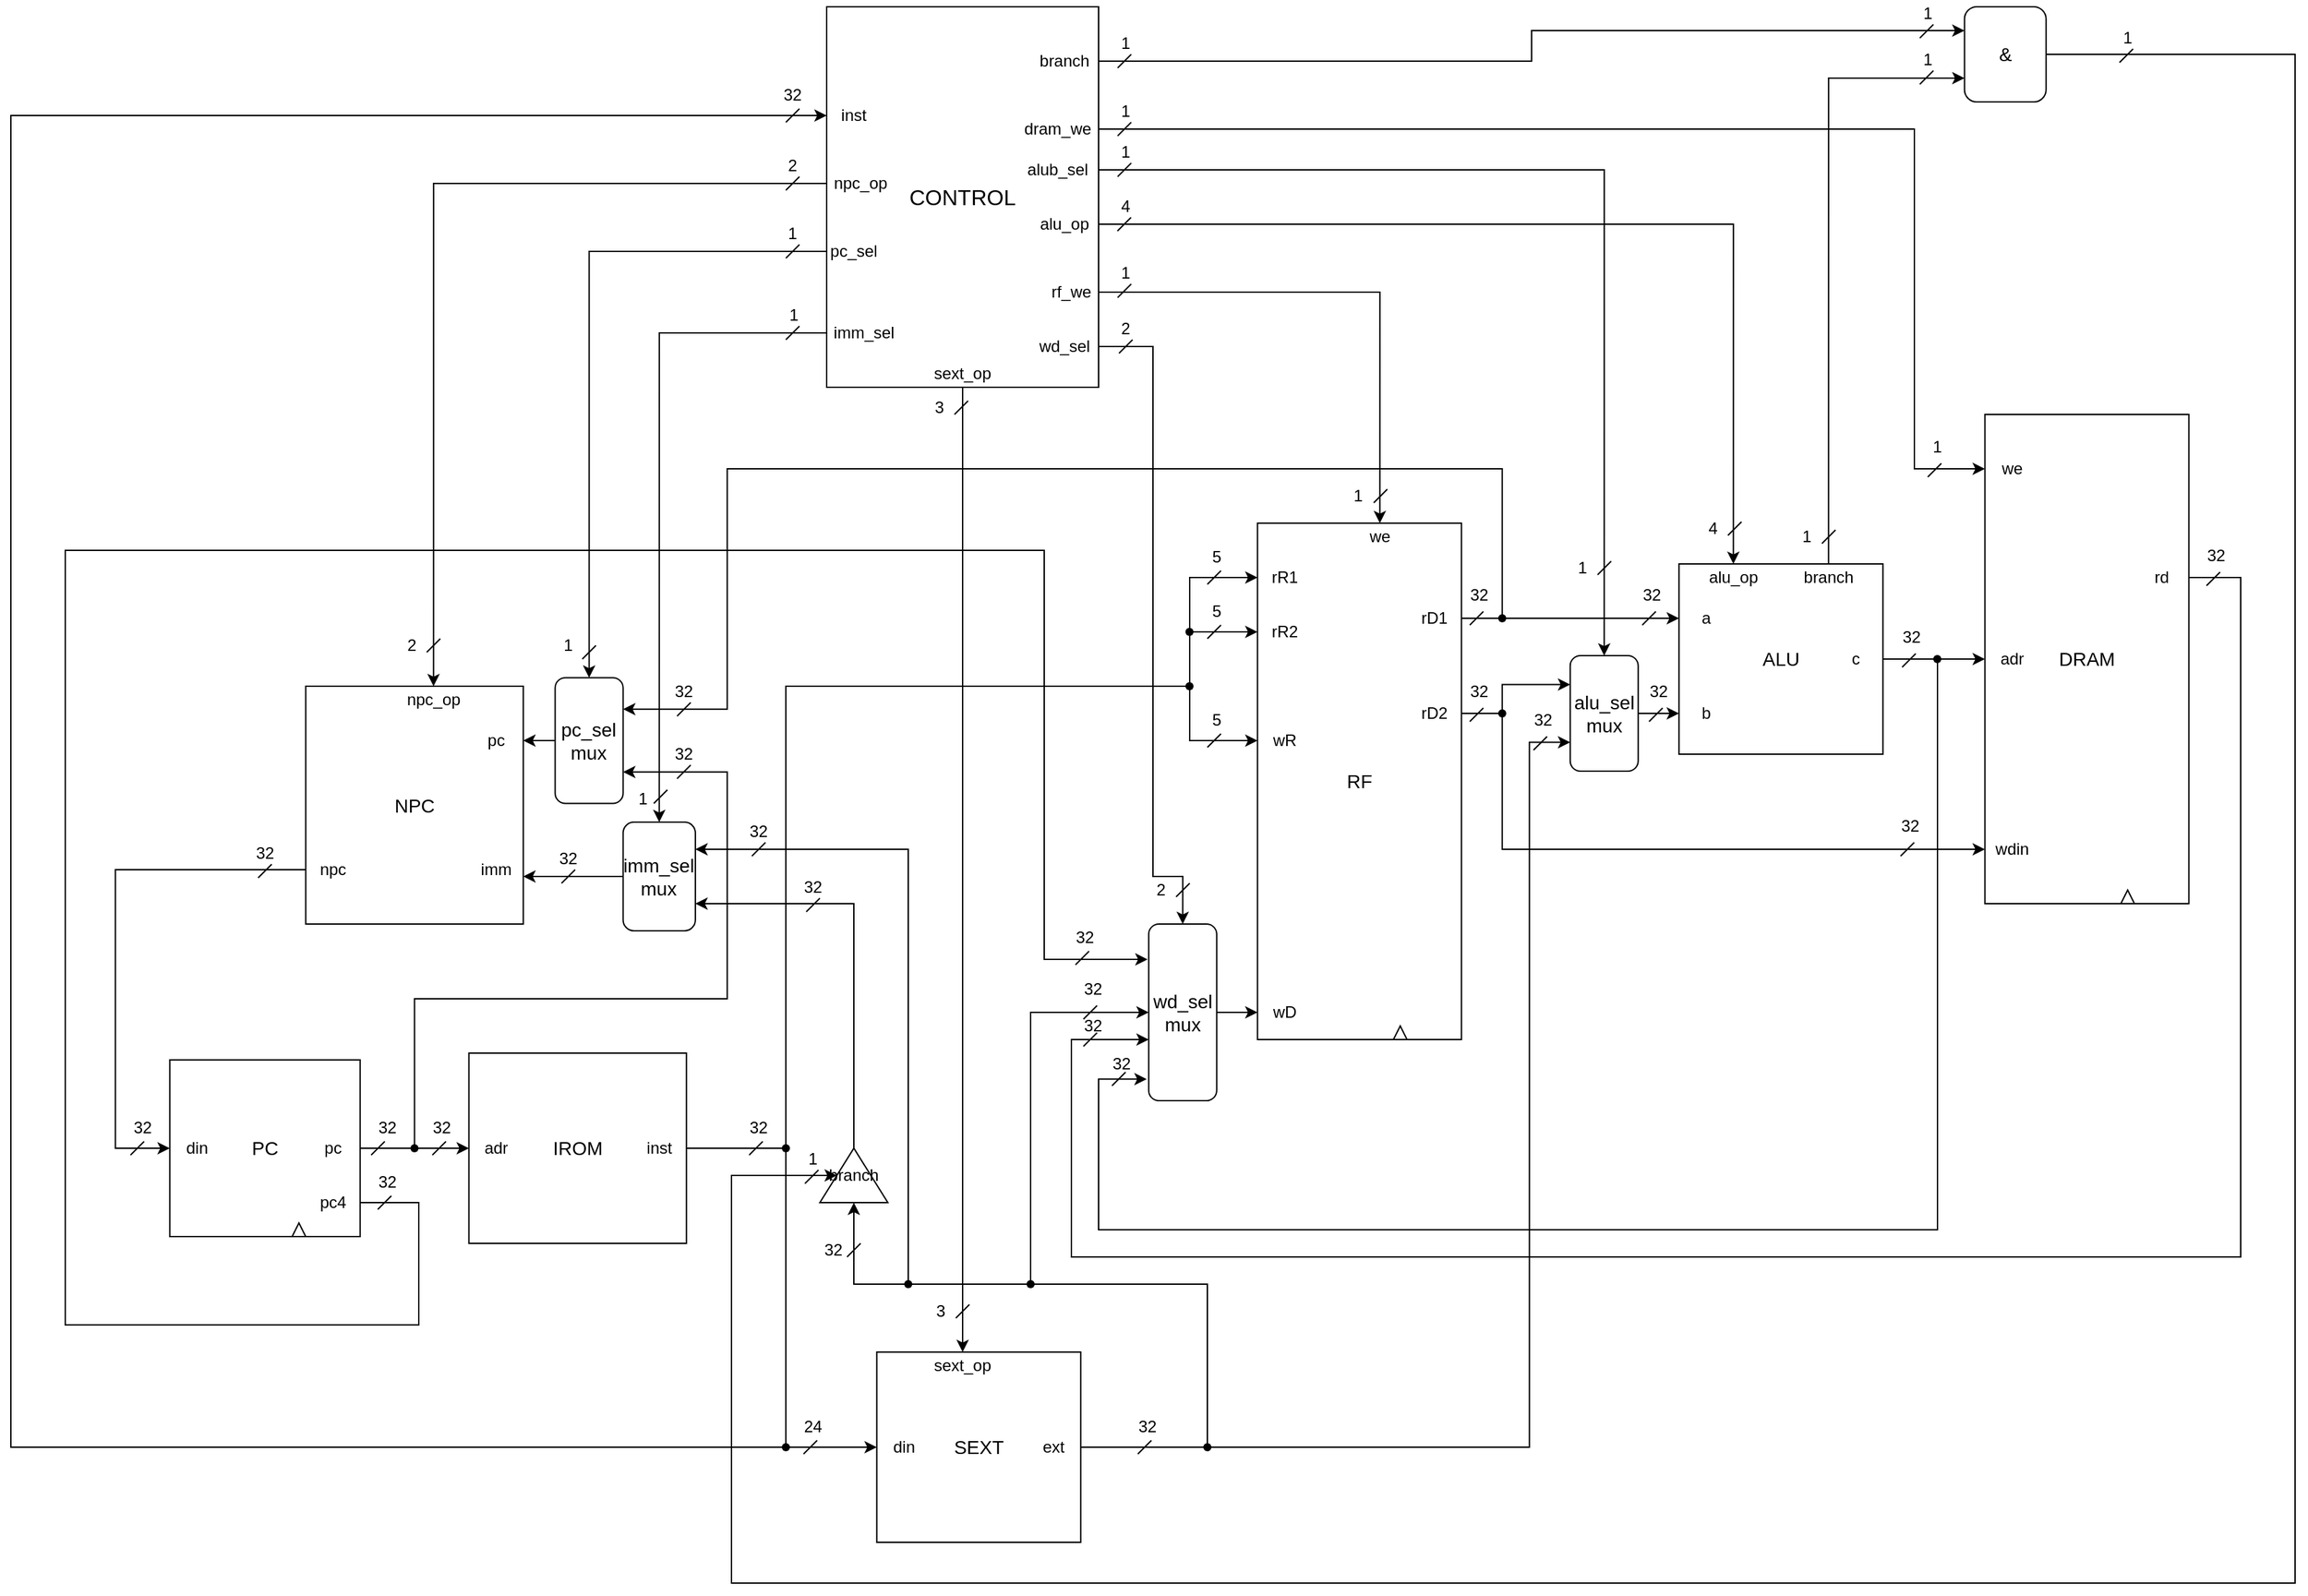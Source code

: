 <mxfile version="14.6.13" type="device"><diagram id="TQY5D-hYw-G5hsxiuQzZ" name="第 1 页"><mxGraphModel dx="3076" dy="1991" grid="1" gridSize="10" guides="1" tooltips="1" connect="1" arrows="1" fold="1" page="1" pageScale="1" pageWidth="827" pageHeight="1169" math="0" shadow="0"><root><mxCell id="0"/><mxCell id="1" parent="0"/><mxCell id="JsRyTlioE3Y1_Ys7cT86-1" value="&lt;font style=&quot;font-size: 14px&quot;&gt;PC&lt;/font&gt;" style="rounded=0;whiteSpace=wrap;html=1;" parent="1" vertex="1"><mxGeometry x="-1163.14" y="655" width="140" height="130" as="geometry"/></mxCell><mxCell id="JsRyTlioE3Y1_Ys7cT86-3" value="din" style="text;html=1;strokeColor=none;fillColor=none;align=center;verticalAlign=middle;whiteSpace=wrap;rounded=0;" parent="1" vertex="1"><mxGeometry x="-1163.14" y="710" width="40" height="20" as="geometry"/></mxCell><mxCell id="JsRyTlioE3Y1_Ys7cT86-123" style="edgeStyle=orthogonalEdgeStyle;rounded=0;orthogonalLoop=1;jettySize=auto;html=1;exitX=1;exitY=0.5;exitDx=0;exitDy=0;entryX=0;entryY=0.5;entryDx=0;entryDy=0;" parent="1" source="JsRyTlioE3Y1_Ys7cT86-4" target="JsRyTlioE3Y1_Ys7cT86-32" edge="1"><mxGeometry relative="1" as="geometry"/></mxCell><mxCell id="JsRyTlioE3Y1_Ys7cT86-149" style="edgeStyle=orthogonalEdgeStyle;rounded=0;orthogonalLoop=1;jettySize=auto;html=1;exitX=1;exitY=0.5;exitDx=0;exitDy=0;entryX=1;entryY=0.75;entryDx=0;entryDy=0;" parent="1" source="JsRyTlioE3Y1_Ys7cT86-4" target="JsRyTlioE3Y1_Ys7cT86-69" edge="1"><mxGeometry relative="1" as="geometry"><Array as="points"><mxPoint x="-983.14" y="720"/><mxPoint x="-983.14" y="610"/><mxPoint x="-753.14" y="610"/><mxPoint x="-753.14" y="443"/></Array></mxGeometry></mxCell><mxCell id="JsRyTlioE3Y1_Ys7cT86-4" value="pc" style="text;html=1;strokeColor=none;fillColor=none;align=center;verticalAlign=middle;whiteSpace=wrap;rounded=0;" parent="1" vertex="1"><mxGeometry x="-1063.14" y="710" width="40" height="20" as="geometry"/></mxCell><mxCell id="JsRyTlioE3Y1_Ys7cT86-20" value="&lt;font style=&quot;font-size: 14px&quot;&gt;NPC&lt;/font&gt;" style="rounded=0;whiteSpace=wrap;html=1;" parent="1" vertex="1"><mxGeometry x="-1063.14" y="380" width="160" height="175" as="geometry"/></mxCell><mxCell id="JsRyTlioE3Y1_Ys7cT86-21" value="pc" style="text;html=1;strokeColor=none;fillColor=none;align=center;verticalAlign=middle;whiteSpace=wrap;rounded=0;" parent="1" vertex="1"><mxGeometry x="-943.14" y="410" width="40" height="20" as="geometry"/></mxCell><mxCell id="JsRyTlioE3Y1_Ys7cT86-22" value="imm" style="text;html=1;strokeColor=none;fillColor=none;align=center;verticalAlign=middle;whiteSpace=wrap;rounded=0;" parent="1" vertex="1"><mxGeometry x="-943.14" y="505" width="40" height="20" as="geometry"/></mxCell><mxCell id="JsRyTlioE3Y1_Ys7cT86-142" style="edgeStyle=orthogonalEdgeStyle;rounded=0;orthogonalLoop=1;jettySize=auto;html=1;exitX=0;exitY=0.5;exitDx=0;exitDy=0;entryX=0;entryY=0.5;entryDx=0;entryDy=0;" parent="1" source="JsRyTlioE3Y1_Ys7cT86-23" target="JsRyTlioE3Y1_Ys7cT86-3" edge="1"><mxGeometry relative="1" as="geometry"><Array as="points"><mxPoint x="-1203.14" y="515"/><mxPoint x="-1203.14" y="720"/></Array></mxGeometry></mxCell><mxCell id="JsRyTlioE3Y1_Ys7cT86-23" value="npc" style="text;html=1;strokeColor=none;fillColor=none;align=center;verticalAlign=middle;whiteSpace=wrap;rounded=0;" parent="1" vertex="1"><mxGeometry x="-1063.14" y="505" width="40" height="20" as="geometry"/></mxCell><mxCell id="JsRyTlioE3Y1_Ys7cT86-25" value="&lt;font style=&quot;font-size: 14px&quot;&gt;SEXT&lt;/font&gt;" style="rounded=0;whiteSpace=wrap;html=1;" parent="1" vertex="1"><mxGeometry x="-643.14" y="870" width="150" height="140" as="geometry"/></mxCell><mxCell id="JsRyTlioE3Y1_Ys7cT86-26" value="din" style="text;html=1;strokeColor=none;fillColor=none;align=center;verticalAlign=middle;whiteSpace=wrap;rounded=0;" parent="1" vertex="1"><mxGeometry x="-643.14" y="930" width="40" height="20" as="geometry"/></mxCell><mxCell id="JsRyTlioE3Y1_Ys7cT86-166" style="edgeStyle=orthogonalEdgeStyle;rounded=0;orthogonalLoop=1;jettySize=auto;html=1;exitX=1;exitY=0.5;exitDx=0;exitDy=0;entryX=0;entryY=0.5;entryDx=0;entryDy=0;" parent="1" source="JsRyTlioE3Y1_Ys7cT86-27" target="JsRyTlioE3Y1_Ys7cT86-70" edge="1"><mxGeometry relative="1" as="geometry"><Array as="points"><mxPoint x="-400" y="940"/><mxPoint x="-400" y="820"/><mxPoint x="-530" y="820"/><mxPoint x="-530" y="620"/></Array></mxGeometry></mxCell><mxCell id="JsRyTlioE3Y1_Ys7cT86-181" style="edgeStyle=orthogonalEdgeStyle;rounded=0;orthogonalLoop=1;jettySize=auto;html=1;exitX=1;exitY=0.5;exitDx=0;exitDy=0;entryX=0;entryY=0.75;entryDx=0;entryDy=0;" parent="1" source="JsRyTlioE3Y1_Ys7cT86-27" target="JsRyTlioE3Y1_Ys7cT86-71" edge="1"><mxGeometry relative="1" as="geometry"><Array as="points"><mxPoint x="-163.14" y="940"/><mxPoint x="-163.14" y="421"/></Array></mxGeometry></mxCell><mxCell id="JsRyTlioE3Y1_Ys7cT86-220" style="edgeStyle=orthogonalEdgeStyle;rounded=0;orthogonalLoop=1;jettySize=auto;html=1;exitX=1;exitY=0.5;exitDx=0;exitDy=0;entryX=0;entryY=0.5;entryDx=0;entryDy=0;" parent="1" source="JsRyTlioE3Y1_Ys7cT86-27" target="JsRyTlioE3Y1_Ys7cT86-219" edge="1"><mxGeometry relative="1" as="geometry"><Array as="points"><mxPoint x="-400" y="940"/><mxPoint x="-400" y="820"/><mxPoint x="-660" y="820"/></Array></mxGeometry></mxCell><mxCell id="JsRyTlioE3Y1_Ys7cT86-227" style="edgeStyle=orthogonalEdgeStyle;rounded=0;orthogonalLoop=1;jettySize=auto;html=1;exitX=1;exitY=0.5;exitDx=0;exitDy=0;entryX=1;entryY=0.25;entryDx=0;entryDy=0;" parent="1" source="JsRyTlioE3Y1_Ys7cT86-27" target="JsRyTlioE3Y1_Ys7cT86-224" edge="1"><mxGeometry relative="1" as="geometry"><Array as="points"><mxPoint x="-400" y="940"/><mxPoint x="-400" y="820"/><mxPoint x="-620" y="820"/><mxPoint x="-620" y="500"/></Array></mxGeometry></mxCell><mxCell id="JsRyTlioE3Y1_Ys7cT86-27" value="ext" style="text;html=1;strokeColor=none;fillColor=none;align=center;verticalAlign=middle;whiteSpace=wrap;rounded=0;" parent="1" vertex="1"><mxGeometry x="-533.14" y="930" width="40" height="20" as="geometry"/></mxCell><mxCell id="JsRyTlioE3Y1_Ys7cT86-28" value="sext_op" style="text;html=1;strokeColor=none;fillColor=none;align=center;verticalAlign=middle;whiteSpace=wrap;rounded=0;" parent="1" vertex="1"><mxGeometry x="-600" y="870" width="40" height="20" as="geometry"/></mxCell><mxCell id="JsRyTlioE3Y1_Ys7cT86-31" value="&lt;font style=&quot;font-size: 14px&quot;&gt;IROM&lt;/font&gt;" style="rounded=0;whiteSpace=wrap;html=1;" parent="1" vertex="1"><mxGeometry x="-943.14" y="650" width="160" height="140" as="geometry"/></mxCell><mxCell id="JsRyTlioE3Y1_Ys7cT86-32" value="adr" style="text;html=1;strokeColor=none;fillColor=none;align=center;verticalAlign=middle;whiteSpace=wrap;rounded=0;" parent="1" vertex="1"><mxGeometry x="-943.14" y="710" width="40" height="20" as="geometry"/></mxCell><mxCell id="JsRyTlioE3Y1_Ys7cT86-125" style="edgeStyle=orthogonalEdgeStyle;rounded=0;orthogonalLoop=1;jettySize=auto;html=1;exitX=1;exitY=0.5;exitDx=0;exitDy=0;entryX=0;entryY=0.5;entryDx=0;entryDy=0;" parent="1" source="JsRyTlioE3Y1_Ys7cT86-33" target="JsRyTlioE3Y1_Ys7cT86-26" edge="1"><mxGeometry relative="1" as="geometry"><Array as="points"><mxPoint x="-710" y="720"/><mxPoint x="-710" y="940"/></Array></mxGeometry></mxCell><mxCell id="JsRyTlioE3Y1_Ys7cT86-169" style="edgeStyle=orthogonalEdgeStyle;rounded=0;orthogonalLoop=1;jettySize=auto;html=1;exitX=1;exitY=0.5;exitDx=0;exitDy=0;entryX=0;entryY=0.5;entryDx=0;entryDy=0;" parent="1" source="JsRyTlioE3Y1_Ys7cT86-33" target="JsRyTlioE3Y1_Ys7cT86-35" edge="1"><mxGeometry relative="1" as="geometry"><Array as="points"><mxPoint x="-710" y="720"/><mxPoint x="-710" y="380"/><mxPoint x="-413" y="380"/><mxPoint x="-413" y="300"/></Array></mxGeometry></mxCell><mxCell id="JsRyTlioE3Y1_Ys7cT86-171" style="edgeStyle=orthogonalEdgeStyle;rounded=0;orthogonalLoop=1;jettySize=auto;html=1;exitX=1;exitY=0.5;exitDx=0;exitDy=0;entryX=0;entryY=0.5;entryDx=0;entryDy=0;" parent="1" source="JsRyTlioE3Y1_Ys7cT86-33" target="JsRyTlioE3Y1_Ys7cT86-37" edge="1"><mxGeometry relative="1" as="geometry"><Array as="points"><mxPoint x="-710" y="720"/><mxPoint x="-710" y="380"/><mxPoint x="-413" y="380"/><mxPoint x="-413" y="340"/></Array></mxGeometry></mxCell><mxCell id="JsRyTlioE3Y1_Ys7cT86-172" style="edgeStyle=orthogonalEdgeStyle;rounded=0;orthogonalLoop=1;jettySize=auto;html=1;exitX=1;exitY=0.5;exitDx=0;exitDy=0;entryX=0;entryY=0.5;entryDx=0;entryDy=0;" parent="1" source="JsRyTlioE3Y1_Ys7cT86-33" target="JsRyTlioE3Y1_Ys7cT86-38" edge="1"><mxGeometry relative="1" as="geometry"><Array as="points"><mxPoint x="-710" y="720"/><mxPoint x="-710" y="380"/><mxPoint x="-413" y="380"/><mxPoint x="-413" y="420"/></Array></mxGeometry></mxCell><mxCell id="JsRyTlioE3Y1_Ys7cT86-198" style="edgeStyle=orthogonalEdgeStyle;rounded=0;orthogonalLoop=1;jettySize=auto;html=1;exitX=1;exitY=0.5;exitDx=0;exitDy=0;entryX=0;entryY=0.5;entryDx=0;entryDy=0;" parent="1" source="JsRyTlioE3Y1_Ys7cT86-33" target="JsRyTlioE3Y1_Ys7cT86-197" edge="1"><mxGeometry relative="1" as="geometry"><Array as="points"><mxPoint x="-710" y="720"/><mxPoint x="-710" y="940"/><mxPoint x="-1280" y="940"/><mxPoint x="-1280" y="-40"/></Array></mxGeometry></mxCell><mxCell id="JsRyTlioE3Y1_Ys7cT86-33" value="inst" style="text;html=1;strokeColor=none;fillColor=none;align=center;verticalAlign=middle;whiteSpace=wrap;rounded=0;" parent="1" vertex="1"><mxGeometry x="-823.14" y="710" width="40" height="20" as="geometry"/></mxCell><mxCell id="JsRyTlioE3Y1_Ys7cT86-34" value="&lt;font style=&quot;font-size: 14px&quot;&gt;RF&lt;/font&gt;" style="rounded=0;whiteSpace=wrap;html=1;" parent="1" vertex="1"><mxGeometry x="-363.14" y="260" width="150" height="380" as="geometry"/></mxCell><mxCell id="JsRyTlioE3Y1_Ys7cT86-35" value="rR1" style="text;html=1;strokeColor=none;fillColor=none;align=center;verticalAlign=middle;whiteSpace=wrap;rounded=0;" parent="1" vertex="1"><mxGeometry x="-363.14" y="290" width="40" height="20" as="geometry"/></mxCell><mxCell id="JsRyTlioE3Y1_Ys7cT86-37" value="rR2" style="text;html=1;strokeColor=none;fillColor=none;align=center;verticalAlign=middle;whiteSpace=wrap;rounded=0;" parent="1" vertex="1"><mxGeometry x="-363.14" y="330" width="40" height="20" as="geometry"/></mxCell><mxCell id="JsRyTlioE3Y1_Ys7cT86-38" value="wR" style="text;html=1;strokeColor=none;fillColor=none;align=center;verticalAlign=middle;whiteSpace=wrap;rounded=0;" parent="1" vertex="1"><mxGeometry x="-363.14" y="410" width="40" height="20" as="geometry"/></mxCell><mxCell id="JsRyTlioE3Y1_Ys7cT86-39" value="wD" style="text;html=1;strokeColor=none;fillColor=none;align=center;verticalAlign=middle;whiteSpace=wrap;rounded=0;" parent="1" vertex="1"><mxGeometry x="-363.14" y="610" width="40" height="20" as="geometry"/></mxCell><mxCell id="JsRyTlioE3Y1_Ys7cT86-41" value="we" style="text;html=1;strokeColor=none;fillColor=none;align=center;verticalAlign=middle;whiteSpace=wrap;rounded=0;" parent="1" vertex="1"><mxGeometry x="-293.14" y="260" width="40" height="20" as="geometry"/></mxCell><mxCell id="JsRyTlioE3Y1_Ys7cT86-43" value="" style="triangle;whiteSpace=wrap;html=1;direction=north;" parent="1" vertex="1"><mxGeometry x="-263.14" y="630" width="10" height="10" as="geometry"/></mxCell><mxCell id="JsRyTlioE3Y1_Ys7cT86-44" value="&lt;font style=&quot;font-size: 14px&quot;&gt;ALU&lt;/font&gt;" style="rounded=0;whiteSpace=wrap;html=1;" parent="1" vertex="1"><mxGeometry x="-53.14" y="290" width="150" height="140" as="geometry"/></mxCell><mxCell id="JsRyTlioE3Y1_Ys7cT86-130" style="edgeStyle=orthogonalEdgeStyle;rounded=0;orthogonalLoop=1;jettySize=auto;html=1;exitX=1;exitY=0.5;exitDx=0;exitDy=0;entryX=0;entryY=0.5;entryDx=0;entryDy=0;" parent="1" source="JsRyTlioE3Y1_Ys7cT86-45" target="JsRyTlioE3Y1_Ys7cT86-48" edge="1"><mxGeometry relative="1" as="geometry"/></mxCell><mxCell id="JsRyTlioE3Y1_Ys7cT86-150" style="edgeStyle=orthogonalEdgeStyle;rounded=0;orthogonalLoop=1;jettySize=auto;html=1;exitX=1;exitY=0.5;exitDx=0;exitDy=0;entryX=1;entryY=0.25;entryDx=0;entryDy=0;" parent="1" source="JsRyTlioE3Y1_Ys7cT86-45" target="JsRyTlioE3Y1_Ys7cT86-69" edge="1"><mxGeometry relative="1" as="geometry"><Array as="points"><mxPoint x="-183.14" y="330"/><mxPoint x="-183.14" y="220"/><mxPoint x="-753.14" y="220"/><mxPoint x="-753.14" y="397"/></Array></mxGeometry></mxCell><mxCell id="JsRyTlioE3Y1_Ys7cT86-45" value="rD1" style="text;html=1;strokeColor=none;fillColor=none;align=center;verticalAlign=middle;whiteSpace=wrap;rounded=0;" parent="1" vertex="1"><mxGeometry x="-253.14" y="320" width="40" height="20" as="geometry"/></mxCell><mxCell id="JsRyTlioE3Y1_Ys7cT86-132" style="edgeStyle=orthogonalEdgeStyle;rounded=0;orthogonalLoop=1;jettySize=auto;html=1;exitX=1;exitY=0.5;exitDx=0;exitDy=0;entryX=0;entryY=0.5;entryDx=0;entryDy=0;" parent="1" source="JsRyTlioE3Y1_Ys7cT86-46" target="JsRyTlioE3Y1_Ys7cT86-55" edge="1"><mxGeometry relative="1" as="geometry"><Array as="points"><mxPoint x="-183.14" y="400"/><mxPoint x="-183.14" y="500"/></Array></mxGeometry></mxCell><mxCell id="JsRyTlioE3Y1_Ys7cT86-180" style="edgeStyle=orthogonalEdgeStyle;rounded=0;orthogonalLoop=1;jettySize=auto;html=1;exitX=1;exitY=0.5;exitDx=0;exitDy=0;entryX=0;entryY=0.25;entryDx=0;entryDy=0;" parent="1" source="JsRyTlioE3Y1_Ys7cT86-46" target="JsRyTlioE3Y1_Ys7cT86-71" edge="1"><mxGeometry relative="1" as="geometry"><Array as="points"><mxPoint x="-183.14" y="400"/><mxPoint x="-183.14" y="379"/></Array></mxGeometry></mxCell><mxCell id="JsRyTlioE3Y1_Ys7cT86-46" value="rD2" style="text;html=1;strokeColor=none;fillColor=none;align=center;verticalAlign=middle;whiteSpace=wrap;rounded=0;" parent="1" vertex="1"><mxGeometry x="-253.14" y="390" width="40" height="20" as="geometry"/></mxCell><mxCell id="JsRyTlioE3Y1_Ys7cT86-47" value="npc_op" style="text;html=1;strokeColor=none;fillColor=none;align=center;verticalAlign=middle;whiteSpace=wrap;rounded=0;" parent="1" vertex="1"><mxGeometry x="-989.14" y="380" width="40" height="20" as="geometry"/></mxCell><mxCell id="JsRyTlioE3Y1_Ys7cT86-48" value="a" style="text;html=1;strokeColor=none;fillColor=none;align=center;verticalAlign=middle;whiteSpace=wrap;rounded=0;" parent="1" vertex="1"><mxGeometry x="-53.14" y="320" width="40" height="20" as="geometry"/></mxCell><mxCell id="JsRyTlioE3Y1_Ys7cT86-49" value="b" style="text;html=1;strokeColor=none;fillColor=none;align=center;verticalAlign=middle;whiteSpace=wrap;rounded=0;" parent="1" vertex="1"><mxGeometry x="-53.14" y="390" width="40" height="20" as="geometry"/></mxCell><mxCell id="JsRyTlioE3Y1_Ys7cT86-131" style="edgeStyle=orthogonalEdgeStyle;rounded=0;orthogonalLoop=1;jettySize=auto;html=1;exitX=1;exitY=0.5;exitDx=0;exitDy=0;entryX=0;entryY=0.5;entryDx=0;entryDy=0;" parent="1" source="JsRyTlioE3Y1_Ys7cT86-50" target="JsRyTlioE3Y1_Ys7cT86-54" edge="1"><mxGeometry relative="1" as="geometry"/></mxCell><mxCell id="JsRyTlioE3Y1_Ys7cT86-163" style="edgeStyle=orthogonalEdgeStyle;rounded=0;orthogonalLoop=1;jettySize=auto;html=1;exitX=1;exitY=0.5;exitDx=0;exitDy=0;entryX=-0.03;entryY=0.878;entryDx=0;entryDy=0;entryPerimeter=0;" parent="1" source="JsRyTlioE3Y1_Ys7cT86-50" target="JsRyTlioE3Y1_Ys7cT86-70" edge="1"><mxGeometry relative="1" as="geometry"><Array as="points"><mxPoint x="137" y="360"/><mxPoint x="137" y="780"/><mxPoint x="-480" y="780"/><mxPoint x="-480" y="669"/></Array></mxGeometry></mxCell><mxCell id="JsRyTlioE3Y1_Ys7cT86-50" value="c" style="text;html=1;strokeColor=none;fillColor=none;align=center;verticalAlign=middle;whiteSpace=wrap;rounded=0;" parent="1" vertex="1"><mxGeometry x="56.86" y="350" width="40" height="20" as="geometry"/></mxCell><mxCell id="JsRyTlioE3Y1_Ys7cT86-51" value="alu_op" style="text;html=1;strokeColor=none;fillColor=none;align=center;verticalAlign=middle;whiteSpace=wrap;rounded=0;" parent="1" vertex="1"><mxGeometry x="-33.14" y="290" width="40" height="20" as="geometry"/></mxCell><mxCell id="JsRyTlioE3Y1_Ys7cT86-218" style="edgeStyle=orthogonalEdgeStyle;rounded=0;orthogonalLoop=1;jettySize=auto;html=1;exitX=0.5;exitY=0;exitDx=0;exitDy=0;entryX=0;entryY=0.75;entryDx=0;entryDy=0;" parent="1" source="JsRyTlioE3Y1_Ys7cT86-52" target="JsRyTlioE3Y1_Ys7cT86-212" edge="1"><mxGeometry relative="1" as="geometry"/></mxCell><mxCell id="JsRyTlioE3Y1_Ys7cT86-52" value="branch" style="text;html=1;strokeColor=none;fillColor=none;align=center;verticalAlign=middle;whiteSpace=wrap;rounded=0;" parent="1" vertex="1"><mxGeometry x="36.86" y="290" width="40" height="20" as="geometry"/></mxCell><mxCell id="JsRyTlioE3Y1_Ys7cT86-53" value="&lt;font style=&quot;font-size: 14px&quot;&gt;DRAM&lt;/font&gt;" style="rounded=0;whiteSpace=wrap;html=1;" parent="1" vertex="1"><mxGeometry x="171.86" y="180" width="150" height="360" as="geometry"/></mxCell><mxCell id="JsRyTlioE3Y1_Ys7cT86-54" value="adr" style="text;html=1;strokeColor=none;fillColor=none;align=center;verticalAlign=middle;whiteSpace=wrap;rounded=0;" parent="1" vertex="1"><mxGeometry x="171.86" y="350" width="40" height="20" as="geometry"/></mxCell><mxCell id="JsRyTlioE3Y1_Ys7cT86-55" value="wdin" style="text;html=1;strokeColor=none;fillColor=none;align=center;verticalAlign=middle;whiteSpace=wrap;rounded=0;" parent="1" vertex="1"><mxGeometry x="171.86" y="490" width="40" height="20" as="geometry"/></mxCell><mxCell id="JsRyTlioE3Y1_Ys7cT86-56" value="we" style="text;html=1;strokeColor=none;fillColor=none;align=center;verticalAlign=middle;whiteSpace=wrap;rounded=0;" parent="1" vertex="1"><mxGeometry x="171.86" y="210" width="40" height="20" as="geometry"/></mxCell><mxCell id="JsRyTlioE3Y1_Ys7cT86-164" style="edgeStyle=orthogonalEdgeStyle;rounded=0;orthogonalLoop=1;jettySize=auto;html=1;exitX=1;exitY=0.5;exitDx=0;exitDy=0;entryX=0;entryY=0.654;entryDx=0;entryDy=0;entryPerimeter=0;" parent="1" source="JsRyTlioE3Y1_Ys7cT86-57" target="JsRyTlioE3Y1_Ys7cT86-70" edge="1"><mxGeometry relative="1" as="geometry"><Array as="points"><mxPoint x="360" y="300"/><mxPoint x="360" y="800"/><mxPoint x="-500" y="800"/><mxPoint x="-500" y="640"/></Array></mxGeometry></mxCell><mxCell id="JsRyTlioE3Y1_Ys7cT86-57" value="rd" style="text;html=1;strokeColor=none;fillColor=none;align=center;verticalAlign=middle;whiteSpace=wrap;rounded=0;" parent="1" vertex="1"><mxGeometry x="281.86" y="290" width="40" height="20" as="geometry"/></mxCell><mxCell id="JsRyTlioE3Y1_Ys7cT86-58" value="" style="triangle;whiteSpace=wrap;html=1;direction=north;" parent="1" vertex="1"><mxGeometry x="271.86" y="530" width="10" height="10" as="geometry"/></mxCell><mxCell id="JsRyTlioE3Y1_Ys7cT86-65" value="" style="triangle;whiteSpace=wrap;html=1;direction=north;" parent="1" vertex="1"><mxGeometry x="-1073.14" y="775" width="10" height="10" as="geometry"/></mxCell><mxCell id="JsRyTlioE3Y1_Ys7cT86-146" style="edgeStyle=orthogonalEdgeStyle;rounded=0;orthogonalLoop=1;jettySize=auto;html=1;exitX=0;exitY=0.5;exitDx=0;exitDy=0;entryX=1;entryY=0.5;entryDx=0;entryDy=0;" parent="1" source="JsRyTlioE3Y1_Ys7cT86-69" target="JsRyTlioE3Y1_Ys7cT86-21" edge="1"><mxGeometry relative="1" as="geometry"/></mxCell><mxCell id="JsRyTlioE3Y1_Ys7cT86-69" value="&lt;font style=&quot;font-size: 14px&quot;&gt;pc_sel&lt;br&gt;mux&lt;/font&gt;" style="rounded=1;whiteSpace=wrap;html=1;" parent="1" vertex="1"><mxGeometry x="-879.71" y="373.75" width="50" height="92.5" as="geometry"/></mxCell><mxCell id="JsRyTlioE3Y1_Ys7cT86-127" style="edgeStyle=orthogonalEdgeStyle;rounded=0;orthogonalLoop=1;jettySize=auto;html=1;exitX=1;exitY=0.5;exitDx=0;exitDy=0;entryX=0;entryY=0.5;entryDx=0;entryDy=0;" parent="1" source="JsRyTlioE3Y1_Ys7cT86-70" target="JsRyTlioE3Y1_Ys7cT86-39" edge="1"><mxGeometry relative="1" as="geometry"/></mxCell><mxCell id="JsRyTlioE3Y1_Ys7cT86-70" value="&lt;font style=&quot;font-size: 14px&quot;&gt;wd_sel&lt;br&gt;mux&lt;/font&gt;" style="rounded=1;whiteSpace=wrap;html=1;" parent="1" vertex="1"><mxGeometry x="-443.14" y="555" width="50" height="130" as="geometry"/></mxCell><mxCell id="JsRyTlioE3Y1_Ys7cT86-179" style="edgeStyle=orthogonalEdgeStyle;rounded=0;orthogonalLoop=1;jettySize=auto;html=1;exitX=1;exitY=0.5;exitDx=0;exitDy=0;entryX=0;entryY=0.5;entryDx=0;entryDy=0;" parent="1" source="JsRyTlioE3Y1_Ys7cT86-71" target="JsRyTlioE3Y1_Ys7cT86-49" edge="1"><mxGeometry relative="1" as="geometry"/></mxCell><mxCell id="JsRyTlioE3Y1_Ys7cT86-71" value="&lt;font style=&quot;font-size: 14px&quot;&gt;alu_sel&lt;br&gt;mux&lt;/font&gt;" style="rounded=1;whiteSpace=wrap;html=1;" parent="1" vertex="1"><mxGeometry x="-133.14" y="357.5" width="50" height="85" as="geometry"/></mxCell><mxCell id="JsRyTlioE3Y1_Ys7cT86-133" value="" style="shape=waypoint;sketch=0;size=6;pointerEvents=1;points=[];fillColor=none;resizable=0;rotatable=0;perimeter=centerPerimeter;snapToPoint=1;" parent="1" vertex="1"><mxGeometry x="-203.14" y="380" width="40" height="40" as="geometry"/></mxCell><mxCell id="JsRyTlioE3Y1_Ys7cT86-151" value="" style="shape=waypoint;sketch=0;size=6;pointerEvents=1;points=[];fillColor=none;resizable=0;rotatable=0;perimeter=centerPerimeter;snapToPoint=1;" parent="1" vertex="1"><mxGeometry x="-203.14" y="310" width="40" height="40" as="geometry"/></mxCell><mxCell id="JsRyTlioE3Y1_Ys7cT86-170" value="" style="shape=waypoint;sketch=0;size=6;pointerEvents=1;points=[];fillColor=none;resizable=0;rotatable=0;perimeter=centerPerimeter;snapToPoint=1;" parent="1" vertex="1"><mxGeometry x="-730" y="700" width="40" height="40" as="geometry"/></mxCell><mxCell id="JsRyTlioE3Y1_Ys7cT86-173" value="" style="shape=waypoint;sketch=0;size=6;pointerEvents=1;points=[];fillColor=none;resizable=0;rotatable=0;perimeter=centerPerimeter;snapToPoint=1;" parent="1" vertex="1"><mxGeometry x="-433.14" y="320" width="40" height="40" as="geometry"/></mxCell><mxCell id="JsRyTlioE3Y1_Ys7cT86-175" value="" style="shape=waypoint;sketch=0;size=6;pointerEvents=1;points=[];fillColor=none;resizable=0;rotatable=0;perimeter=centerPerimeter;snapToPoint=1;" parent="1" vertex="1"><mxGeometry x="-433.14" y="360" width="40" height="40" as="geometry"/></mxCell><mxCell id="JsRyTlioE3Y1_Ys7cT86-176" value="" style="shape=waypoint;sketch=0;size=6;pointerEvents=1;points=[];fillColor=none;resizable=0;rotatable=0;perimeter=centerPerimeter;snapToPoint=1;" parent="1" vertex="1"><mxGeometry x="-1003.14" y="700" width="40" height="40" as="geometry"/></mxCell><mxCell id="JsRyTlioE3Y1_Ys7cT86-178" value="" style="shape=waypoint;sketch=0;size=6;pointerEvents=1;points=[];fillColor=none;resizable=0;rotatable=0;perimeter=centerPerimeter;snapToPoint=1;" parent="1" vertex="1"><mxGeometry x="116.86" y="340" width="40" height="40" as="geometry"/></mxCell><mxCell id="JsRyTlioE3Y1_Ys7cT86-183" value="" style="shape=waypoint;sketch=0;size=6;pointerEvents=1;points=[];fillColor=none;resizable=0;rotatable=0;perimeter=centerPerimeter;snapToPoint=1;" parent="1" vertex="1"><mxGeometry x="-420" y="920" width="40" height="40" as="geometry"/></mxCell><mxCell id="JsRyTlioE3Y1_Ys7cT86-184" value="" style="shape=waypoint;sketch=0;size=6;pointerEvents=1;points=[];fillColor=none;resizable=0;rotatable=0;perimeter=centerPerimeter;snapToPoint=1;" parent="1" vertex="1"><mxGeometry x="-550" y="800" width="40" height="40" as="geometry"/></mxCell><mxCell id="JsRyTlioE3Y1_Ys7cT86-186" value="&lt;font size=&quot;3&quot;&gt;CONTROL&lt;/font&gt;" style="rounded=0;whiteSpace=wrap;html=1;" parent="1" vertex="1"><mxGeometry x="-680" y="-120" width="200" height="280" as="geometry"/></mxCell><mxCell id="JsRyTlioE3Y1_Ys7cT86-200" style="edgeStyle=orthogonalEdgeStyle;rounded=0;orthogonalLoop=1;jettySize=auto;html=1;exitX=0;exitY=0.5;exitDx=0;exitDy=0;entryX=0.5;entryY=0;entryDx=0;entryDy=0;" parent="1" source="JsRyTlioE3Y1_Ys7cT86-187" target="JsRyTlioE3Y1_Ys7cT86-47" edge="1"><mxGeometry relative="1" as="geometry"/></mxCell><mxCell id="JsRyTlioE3Y1_Ys7cT86-187" value="npc_op" style="text;html=1;strokeColor=none;fillColor=none;align=center;verticalAlign=middle;whiteSpace=wrap;rounded=0;" parent="1" vertex="1"><mxGeometry x="-680" width="50" height="20" as="geometry"/></mxCell><mxCell id="JsRyTlioE3Y1_Ys7cT86-202" style="edgeStyle=orthogonalEdgeStyle;rounded=0;orthogonalLoop=1;jettySize=auto;html=1;exitX=1;exitY=0.5;exitDx=0;exitDy=0;entryX=0.5;entryY=0;entryDx=0;entryDy=0;" parent="1" source="JsRyTlioE3Y1_Ys7cT86-188" target="JsRyTlioE3Y1_Ys7cT86-41" edge="1"><mxGeometry relative="1" as="geometry"/></mxCell><mxCell id="JsRyTlioE3Y1_Ys7cT86-188" value="rf_we" style="text;html=1;strokeColor=none;fillColor=none;align=center;verticalAlign=middle;whiteSpace=wrap;rounded=0;" parent="1" vertex="1"><mxGeometry x="-520" y="80" width="40" height="20" as="geometry"/></mxCell><mxCell id="JsRyTlioE3Y1_Ys7cT86-203" style="edgeStyle=orthogonalEdgeStyle;rounded=0;orthogonalLoop=1;jettySize=auto;html=1;exitX=1;exitY=0.5;exitDx=0;exitDy=0;entryX=0.5;entryY=0;entryDx=0;entryDy=0;" parent="1" source="JsRyTlioE3Y1_Ys7cT86-189" target="JsRyTlioE3Y1_Ys7cT86-70" edge="1"><mxGeometry relative="1" as="geometry"><Array as="points"><mxPoint x="-440" y="130"/><mxPoint x="-440" y="520"/><mxPoint x="-418" y="520"/></Array></mxGeometry></mxCell><mxCell id="JsRyTlioE3Y1_Ys7cT86-189" value="wd_sel" style="text;html=1;strokeColor=none;fillColor=none;align=center;verticalAlign=middle;whiteSpace=wrap;rounded=0;" parent="1" vertex="1"><mxGeometry x="-530" y="120" width="50" height="20" as="geometry"/></mxCell><mxCell id="JsRyTlioE3Y1_Ys7cT86-201" style="edgeStyle=orthogonalEdgeStyle;rounded=0;orthogonalLoop=1;jettySize=auto;html=1;exitX=0.5;exitY=1;exitDx=0;exitDy=0;entryX=0.5;entryY=0;entryDx=0;entryDy=0;" parent="1" source="JsRyTlioE3Y1_Ys7cT86-190" target="JsRyTlioE3Y1_Ys7cT86-28" edge="1"><mxGeometry relative="1" as="geometry"><Array as="points"><mxPoint x="-580" y="800"/><mxPoint x="-580" y="800"/></Array></mxGeometry></mxCell><mxCell id="JsRyTlioE3Y1_Ys7cT86-190" value="sext_op" style="text;html=1;strokeColor=none;fillColor=none;align=center;verticalAlign=middle;whiteSpace=wrap;rounded=0;" parent="1" vertex="1"><mxGeometry x="-600" y="140" width="40" height="20" as="geometry"/></mxCell><mxCell id="JsRyTlioE3Y1_Ys7cT86-204" style="edgeStyle=orthogonalEdgeStyle;rounded=0;orthogonalLoop=1;jettySize=auto;html=1;exitX=1;exitY=0.5;exitDx=0;exitDy=0;entryX=0.5;entryY=0;entryDx=0;entryDy=0;" parent="1" source="JsRyTlioE3Y1_Ys7cT86-191" target="JsRyTlioE3Y1_Ys7cT86-51" edge="1"><mxGeometry relative="1" as="geometry"/></mxCell><mxCell id="JsRyTlioE3Y1_Ys7cT86-191" value="alu_op" style="text;html=1;strokeColor=none;fillColor=none;align=center;verticalAlign=middle;whiteSpace=wrap;rounded=0;" parent="1" vertex="1"><mxGeometry x="-530" y="30" width="50" height="20" as="geometry"/></mxCell><mxCell id="JsRyTlioE3Y1_Ys7cT86-207" style="edgeStyle=orthogonalEdgeStyle;rounded=0;orthogonalLoop=1;jettySize=auto;html=1;exitX=1;exitY=0.5;exitDx=0;exitDy=0;entryX=0.5;entryY=0;entryDx=0;entryDy=0;" parent="1" source="JsRyTlioE3Y1_Ys7cT86-192" target="JsRyTlioE3Y1_Ys7cT86-71" edge="1"><mxGeometry relative="1" as="geometry"/></mxCell><mxCell id="JsRyTlioE3Y1_Ys7cT86-192" value="alub_sel" style="text;html=1;strokeColor=none;fillColor=none;align=center;verticalAlign=middle;whiteSpace=wrap;rounded=0;" parent="1" vertex="1"><mxGeometry x="-540" y="-10" width="60" height="20" as="geometry"/></mxCell><mxCell id="JsRyTlioE3Y1_Ys7cT86-216" style="edgeStyle=orthogonalEdgeStyle;rounded=0;orthogonalLoop=1;jettySize=auto;html=1;exitX=1;exitY=0.5;exitDx=0;exitDy=0;entryX=0;entryY=0.25;entryDx=0;entryDy=0;" parent="1" source="JsRyTlioE3Y1_Ys7cT86-193" target="JsRyTlioE3Y1_Ys7cT86-212" edge="1"><mxGeometry relative="1" as="geometry"/></mxCell><mxCell id="JsRyTlioE3Y1_Ys7cT86-193" value="branch" style="text;html=1;strokeColor=none;fillColor=none;align=center;verticalAlign=middle;whiteSpace=wrap;rounded=0;" parent="1" vertex="1"><mxGeometry x="-530" y="-90" width="50" height="20" as="geometry"/></mxCell><mxCell id="JsRyTlioE3Y1_Ys7cT86-208" style="edgeStyle=orthogonalEdgeStyle;rounded=0;orthogonalLoop=1;jettySize=auto;html=1;exitX=1;exitY=0.5;exitDx=0;exitDy=0;entryX=0;entryY=0.5;entryDx=0;entryDy=0;" parent="1" source="JsRyTlioE3Y1_Ys7cT86-194" target="JsRyTlioE3Y1_Ys7cT86-56" edge="1"><mxGeometry relative="1" as="geometry"><Array as="points"><mxPoint x="120" y="-30"/><mxPoint x="120" y="220"/></Array></mxGeometry></mxCell><mxCell id="JsRyTlioE3Y1_Ys7cT86-194" value="dram_we" style="text;html=1;strokeColor=none;fillColor=none;align=center;verticalAlign=middle;whiteSpace=wrap;rounded=0;" parent="1" vertex="1"><mxGeometry x="-540" y="-40" width="60" height="20" as="geometry"/></mxCell><mxCell id="JsRyTlioE3Y1_Ys7cT86-196" style="edgeStyle=orthogonalEdgeStyle;rounded=0;orthogonalLoop=1;jettySize=auto;html=1;exitX=0;exitY=0.5;exitDx=0;exitDy=0;" parent="1" source="JsRyTlioE3Y1_Ys7cT86-195" target="JsRyTlioE3Y1_Ys7cT86-69" edge="1"><mxGeometry relative="1" as="geometry"/></mxCell><mxCell id="JsRyTlioE3Y1_Ys7cT86-195" value="pc_sel" style="text;html=1;strokeColor=none;fillColor=none;align=center;verticalAlign=middle;whiteSpace=wrap;rounded=0;" parent="1" vertex="1"><mxGeometry x="-680" y="50" width="40" height="20" as="geometry"/></mxCell><mxCell id="JsRyTlioE3Y1_Ys7cT86-197" value="inst" style="text;html=1;strokeColor=none;fillColor=none;align=center;verticalAlign=middle;whiteSpace=wrap;rounded=0;" parent="1" vertex="1"><mxGeometry x="-680" y="-50" width="40" height="20" as="geometry"/></mxCell><mxCell id="JsRyTlioE3Y1_Ys7cT86-199" value="" style="shape=waypoint;sketch=0;size=6;pointerEvents=1;points=[];fillColor=none;resizable=0;rotatable=0;perimeter=centerPerimeter;snapToPoint=1;" parent="1" vertex="1"><mxGeometry x="-730" y="920" width="40" height="40" as="geometry"/></mxCell><mxCell id="JsRyTlioE3Y1_Ys7cT86-223" style="edgeStyle=orthogonalEdgeStyle;rounded=0;orthogonalLoop=1;jettySize=auto;html=1;exitX=1;exitY=0.5;exitDx=0;exitDy=0;entryX=0.5;entryY=0;entryDx=0;entryDy=0;" parent="1" source="JsRyTlioE3Y1_Ys7cT86-212" target="JsRyTlioE3Y1_Ys7cT86-219" edge="1"><mxGeometry relative="1" as="geometry"><Array as="points"><mxPoint x="400" y="-85"/><mxPoint x="400" y="1040"/><mxPoint x="-750" y="1040"/><mxPoint x="-750" y="740"/></Array></mxGeometry></mxCell><mxCell id="JsRyTlioE3Y1_Ys7cT86-212" value="&lt;font style=&quot;font-size: 14px&quot;&gt;&amp;amp;&lt;/font&gt;" style="rounded=1;whiteSpace=wrap;html=1;" parent="1" vertex="1"><mxGeometry x="156.86" y="-120" width="60" height="70" as="geometry"/></mxCell><mxCell id="JsRyTlioE3Y1_Ys7cT86-226" style="edgeStyle=orthogonalEdgeStyle;rounded=0;orthogonalLoop=1;jettySize=auto;html=1;exitX=1;exitY=0.5;exitDx=0;exitDy=0;entryX=1;entryY=0.75;entryDx=0;entryDy=0;" parent="1" source="JsRyTlioE3Y1_Ys7cT86-219" target="JsRyTlioE3Y1_Ys7cT86-224" edge="1"><mxGeometry relative="1" as="geometry"/></mxCell><mxCell id="JsRyTlioE3Y1_Ys7cT86-219" value="branch" style="triangle;whiteSpace=wrap;html=1;direction=north;" parent="1" vertex="1"><mxGeometry x="-685" y="720" width="50" height="40" as="geometry"/></mxCell><mxCell id="JsRyTlioE3Y1_Ys7cT86-225" style="edgeStyle=orthogonalEdgeStyle;rounded=0;orthogonalLoop=1;jettySize=auto;html=1;exitX=0;exitY=0.5;exitDx=0;exitDy=0;entryX=1;entryY=0.75;entryDx=0;entryDy=0;" parent="1" source="JsRyTlioE3Y1_Ys7cT86-224" target="JsRyTlioE3Y1_Ys7cT86-22" edge="1"><mxGeometry relative="1" as="geometry"/></mxCell><mxCell id="JsRyTlioE3Y1_Ys7cT86-224" value="&lt;font style=&quot;font-size: 14px&quot;&gt;imm_sel&lt;br&gt;mux&lt;br&gt;&lt;/font&gt;" style="rounded=1;whiteSpace=wrap;html=1;" parent="1" vertex="1"><mxGeometry x="-829.71" y="480" width="53.14" height="80" as="geometry"/></mxCell><mxCell id="JsRyTlioE3Y1_Ys7cT86-228" value="" style="shape=waypoint;sketch=0;size=6;pointerEvents=1;points=[];fillColor=none;resizable=0;rotatable=0;perimeter=centerPerimeter;snapToPoint=1;" parent="1" vertex="1"><mxGeometry x="-640" y="800" width="40" height="40" as="geometry"/></mxCell><mxCell id="JsRyTlioE3Y1_Ys7cT86-230" style="edgeStyle=orthogonalEdgeStyle;rounded=0;orthogonalLoop=1;jettySize=auto;html=1;exitX=0;exitY=0.5;exitDx=0;exitDy=0;entryX=0.5;entryY=0;entryDx=0;entryDy=0;" parent="1" source="JsRyTlioE3Y1_Ys7cT86-229" target="JsRyTlioE3Y1_Ys7cT86-224" edge="1"><mxGeometry relative="1" as="geometry"/></mxCell><mxCell id="JsRyTlioE3Y1_Ys7cT86-229" value="imm_sel" style="text;html=1;strokeColor=none;fillColor=none;align=center;verticalAlign=middle;whiteSpace=wrap;rounded=0;" parent="1" vertex="1"><mxGeometry x="-680" y="110" width="55" height="20" as="geometry"/></mxCell><mxCell id="ElETGdRfPUom6UJyQBTM-1" value="" style="endArrow=none;html=1;" parent="1" edge="1"><mxGeometry width="50" height="50" relative="1" as="geometry"><mxPoint x="-1192" y="725" as="sourcePoint"/><mxPoint x="-1182" y="715" as="targetPoint"/><Array as="points"/></mxGeometry></mxCell><mxCell id="ElETGdRfPUom6UJyQBTM-2" value="32" style="text;html=1;strokeColor=none;fillColor=none;align=center;verticalAlign=middle;whiteSpace=wrap;rounded=0;" parent="1" vertex="1"><mxGeometry x="-1203.14" y="695" width="40" height="20" as="geometry"/></mxCell><mxCell id="ElETGdRfPUom6UJyQBTM-3" value="" style="endArrow=none;html=1;" parent="1" edge="1"><mxGeometry width="50" height="50" relative="1" as="geometry"><mxPoint x="-1015" y="725" as="sourcePoint"/><mxPoint x="-1005" y="715" as="targetPoint"/><Array as="points"/></mxGeometry></mxCell><mxCell id="ElETGdRfPUom6UJyQBTM-5" value="32" style="text;html=1;strokeColor=none;fillColor=none;align=center;verticalAlign=middle;whiteSpace=wrap;rounded=0;" parent="1" vertex="1"><mxGeometry x="-1023" y="695" width="40" height="20" as="geometry"/></mxCell><mxCell id="ElETGdRfPUom6UJyQBTM-6" value="" style="endArrow=none;html=1;" parent="1" edge="1"><mxGeometry width="50" height="50" relative="1" as="geometry"><mxPoint x="-970" y="725" as="sourcePoint"/><mxPoint x="-960" y="715" as="targetPoint"/><Array as="points"/></mxGeometry></mxCell><mxCell id="ElETGdRfPUom6UJyQBTM-7" value="32" style="text;html=1;strokeColor=none;fillColor=none;align=center;verticalAlign=middle;whiteSpace=wrap;rounded=0;" parent="1" vertex="1"><mxGeometry x="-983" y="695" width="40" height="20" as="geometry"/></mxCell><mxCell id="ElETGdRfPUom6UJyQBTM-9" value="" style="endArrow=none;html=1;" parent="1" edge="1"><mxGeometry width="50" height="50" relative="1" as="geometry"><mxPoint x="-790" y="448" as="sourcePoint"/><mxPoint x="-780" y="438" as="targetPoint"/><Array as="points"/></mxGeometry></mxCell><mxCell id="ElETGdRfPUom6UJyQBTM-10" value="32" style="text;html=1;strokeColor=none;fillColor=none;align=center;verticalAlign=middle;whiteSpace=wrap;rounded=0;" parent="1" vertex="1"><mxGeometry x="-805" y="420" width="40" height="20" as="geometry"/></mxCell><mxCell id="ElETGdRfPUom6UJyQBTM-13" value="" style="endArrow=none;html=1;" parent="1" edge="1"><mxGeometry width="50" height="50" relative="1" as="geometry"><mxPoint x="-710" y="15" as="sourcePoint"/><mxPoint x="-700" y="5" as="targetPoint"/><Array as="points"/></mxGeometry></mxCell><mxCell id="ElETGdRfPUom6UJyQBTM-14" value="2" style="text;html=1;strokeColor=none;fillColor=none;align=center;verticalAlign=middle;whiteSpace=wrap;rounded=0;" parent="1" vertex="1"><mxGeometry x="-725" y="-13" width="40" height="20" as="geometry"/></mxCell><mxCell id="ElETGdRfPUom6UJyQBTM-15" value="" style="endArrow=none;html=1;" parent="1" edge="1"><mxGeometry width="50" height="50" relative="1" as="geometry"><mxPoint x="-710" y="-35" as="sourcePoint"/><mxPoint x="-700" y="-45" as="targetPoint"/><Array as="points"/></mxGeometry></mxCell><mxCell id="ElETGdRfPUom6UJyQBTM-16" value="32" style="text;html=1;strokeColor=none;fillColor=none;align=center;verticalAlign=middle;whiteSpace=wrap;rounded=0;" parent="1" vertex="1"><mxGeometry x="-725" y="-65" width="40" height="20" as="geometry"/></mxCell><mxCell id="ElETGdRfPUom6UJyQBTM-17" value="" style="endArrow=none;html=1;" parent="1" edge="1"><mxGeometry width="50" height="50" relative="1" as="geometry"><mxPoint x="-710" y="65" as="sourcePoint"/><mxPoint x="-700" y="55" as="targetPoint"/><Array as="points"/></mxGeometry></mxCell><mxCell id="ElETGdRfPUom6UJyQBTM-18" value="1" style="text;html=1;strokeColor=none;fillColor=none;align=center;verticalAlign=middle;whiteSpace=wrap;rounded=0;" parent="1" vertex="1"><mxGeometry x="-725" y="37" width="40" height="20" as="geometry"/></mxCell><mxCell id="ElETGdRfPUom6UJyQBTM-19" value="" style="endArrow=none;html=1;" parent="1" edge="1"><mxGeometry width="50" height="50" relative="1" as="geometry"><mxPoint x="-710" y="125" as="sourcePoint"/><mxPoint x="-700" y="115" as="targetPoint"/><Array as="points"/></mxGeometry></mxCell><mxCell id="ElETGdRfPUom6UJyQBTM-20" value="1" style="text;html=1;strokeColor=none;fillColor=none;align=center;verticalAlign=middle;whiteSpace=wrap;rounded=0;" parent="1" vertex="1"><mxGeometry x="-724" y="97" width="40" height="20" as="geometry"/></mxCell><mxCell id="ElETGdRfPUom6UJyQBTM-21" value="" style="endArrow=none;html=1;" parent="1" edge="1"><mxGeometry width="50" height="50" relative="1" as="geometry"><mxPoint x="-586" y="180" as="sourcePoint"/><mxPoint x="-576" y="170" as="targetPoint"/><Array as="points"/></mxGeometry></mxCell><mxCell id="ElETGdRfPUom6UJyQBTM-22" value="3" style="text;html=1;strokeColor=none;fillColor=none;align=center;verticalAlign=middle;whiteSpace=wrap;rounded=0;" parent="1" vertex="1"><mxGeometry x="-617" y="165" width="40" height="20" as="geometry"/></mxCell><mxCell id="ElETGdRfPUom6UJyQBTM-23" value="" style="endArrow=none;html=1;" parent="1" edge="1"><mxGeometry width="50" height="50" relative="1" as="geometry"><mxPoint x="-465" y="135" as="sourcePoint"/><mxPoint x="-455" y="125" as="targetPoint"/><Array as="points"/></mxGeometry></mxCell><mxCell id="ElETGdRfPUom6UJyQBTM-24" value="2" style="text;html=1;strokeColor=none;fillColor=none;align=center;verticalAlign=middle;whiteSpace=wrap;rounded=0;" parent="1" vertex="1"><mxGeometry x="-480" y="107" width="40" height="20" as="geometry"/></mxCell><mxCell id="ElETGdRfPUom6UJyQBTM-25" value="" style="endArrow=none;html=1;" parent="1" edge="1"><mxGeometry width="50" height="50" relative="1" as="geometry"><mxPoint x="-466" y="94" as="sourcePoint"/><mxPoint x="-456" y="84" as="targetPoint"/><Array as="points"/></mxGeometry></mxCell><mxCell id="ElETGdRfPUom6UJyQBTM-26" value="1" style="text;html=1;strokeColor=none;fillColor=none;align=center;verticalAlign=middle;whiteSpace=wrap;rounded=0;" parent="1" vertex="1"><mxGeometry x="-480" y="66" width="40" height="20" as="geometry"/></mxCell><mxCell id="ElETGdRfPUom6UJyQBTM-27" value="" style="endArrow=none;html=1;" parent="1" edge="1"><mxGeometry width="50" height="50" relative="1" as="geometry"><mxPoint x="-466.14" y="45" as="sourcePoint"/><mxPoint x="-456.14" y="35" as="targetPoint"/><Array as="points"/></mxGeometry></mxCell><mxCell id="ElETGdRfPUom6UJyQBTM-28" value="4" style="text;html=1;strokeColor=none;fillColor=none;align=center;verticalAlign=middle;whiteSpace=wrap;rounded=0;" parent="1" vertex="1"><mxGeometry x="-480.14" y="17" width="40" height="20" as="geometry"/></mxCell><mxCell id="ElETGdRfPUom6UJyQBTM-29" value="" style="endArrow=none;html=1;" parent="1" edge="1"><mxGeometry width="50" height="50" relative="1" as="geometry"><mxPoint x="-466" y="5" as="sourcePoint"/><mxPoint x="-456" y="-5" as="targetPoint"/><Array as="points"/></mxGeometry></mxCell><mxCell id="ElETGdRfPUom6UJyQBTM-30" value="1" style="text;html=1;strokeColor=none;fillColor=none;align=center;verticalAlign=middle;whiteSpace=wrap;rounded=0;" parent="1" vertex="1"><mxGeometry x="-480" y="-23" width="40" height="20" as="geometry"/></mxCell><mxCell id="ElETGdRfPUom6UJyQBTM-31" value="" style="endArrow=none;html=1;" parent="1" edge="1"><mxGeometry width="50" height="50" relative="1" as="geometry"><mxPoint x="-466" y="-25" as="sourcePoint"/><mxPoint x="-456" y="-35" as="targetPoint"/><Array as="points"/></mxGeometry></mxCell><mxCell id="ElETGdRfPUom6UJyQBTM-32" value="1" style="text;html=1;strokeColor=none;fillColor=none;align=center;verticalAlign=middle;whiteSpace=wrap;rounded=0;" parent="1" vertex="1"><mxGeometry x="-480" y="-53" width="40" height="20" as="geometry"/></mxCell><mxCell id="ElETGdRfPUom6UJyQBTM-33" value="" style="endArrow=none;html=1;" parent="1" edge="1"><mxGeometry width="50" height="50" relative="1" as="geometry"><mxPoint x="-466" y="-75" as="sourcePoint"/><mxPoint x="-456" y="-85" as="targetPoint"/><Array as="points"/></mxGeometry></mxCell><mxCell id="ElETGdRfPUom6UJyQBTM-34" value="1" style="text;html=1;strokeColor=none;fillColor=none;align=center;verticalAlign=middle;whiteSpace=wrap;rounded=0;" parent="1" vertex="1"><mxGeometry x="-480" y="-103" width="40" height="20" as="geometry"/></mxCell><mxCell id="ElETGdRfPUom6UJyQBTM-37" value="" style="endArrow=none;html=1;" parent="1" edge="1"><mxGeometry width="50" height="50" relative="1" as="geometry"><mxPoint x="-451.14" y="945" as="sourcePoint"/><mxPoint x="-441.14" y="935" as="targetPoint"/><Array as="points"/></mxGeometry></mxCell><mxCell id="ElETGdRfPUom6UJyQBTM-38" value="32" style="text;html=1;strokeColor=none;fillColor=none;align=center;verticalAlign=middle;whiteSpace=wrap;rounded=0;" parent="1" vertex="1"><mxGeometry x="-464.14" y="915" width="40" height="20" as="geometry"/></mxCell><mxCell id="ElETGdRfPUom6UJyQBTM-39" value="" style="endArrow=none;html=1;" parent="1" edge="1"><mxGeometry width="50" height="50" relative="1" as="geometry"><mxPoint x="-697" y="945" as="sourcePoint"/><mxPoint x="-687" y="935" as="targetPoint"/><Array as="points"/></mxGeometry></mxCell><mxCell id="ElETGdRfPUom6UJyQBTM-40" value="24" style="text;html=1;strokeColor=none;fillColor=none;align=center;verticalAlign=middle;whiteSpace=wrap;rounded=0;" parent="1" vertex="1"><mxGeometry x="-710" y="915" width="40" height="20" as="geometry"/></mxCell><mxCell id="ElETGdRfPUom6UJyQBTM-41" value="" style="endArrow=none;html=1;" parent="1" edge="1"><mxGeometry width="50" height="50" relative="1" as="geometry"><mxPoint x="-737" y="725" as="sourcePoint"/><mxPoint x="-727" y="715" as="targetPoint"/><Array as="points"/></mxGeometry></mxCell><mxCell id="ElETGdRfPUom6UJyQBTM-42" value="32" style="text;html=1;strokeColor=none;fillColor=none;align=center;verticalAlign=middle;whiteSpace=wrap;rounded=0;" parent="1" vertex="1"><mxGeometry x="-750" y="695" width="40" height="20" as="geometry"/></mxCell><mxCell id="ElETGdRfPUom6UJyQBTM-43" value="" style="endArrow=none;html=1;" parent="1" edge="1"><mxGeometry width="50" height="50" relative="1" as="geometry"><mxPoint x="-400" y="305" as="sourcePoint"/><mxPoint x="-390" y="295" as="targetPoint"/><Array as="points"/></mxGeometry></mxCell><mxCell id="ElETGdRfPUom6UJyQBTM-44" value="5" style="text;html=1;strokeColor=none;fillColor=none;align=center;verticalAlign=middle;whiteSpace=wrap;rounded=0;" parent="1" vertex="1"><mxGeometry x="-413" y="275" width="40" height="20" as="geometry"/></mxCell><mxCell id="ElETGdRfPUom6UJyQBTM-45" value="" style="endArrow=none;html=1;" parent="1" edge="1"><mxGeometry width="50" height="50" relative="1" as="geometry"><mxPoint x="-400" y="345" as="sourcePoint"/><mxPoint x="-390" y="335" as="targetPoint"/><Array as="points"/></mxGeometry></mxCell><mxCell id="ElETGdRfPUom6UJyQBTM-46" value="5" style="text;html=1;strokeColor=none;fillColor=none;align=center;verticalAlign=middle;whiteSpace=wrap;rounded=0;" parent="1" vertex="1"><mxGeometry x="-413" y="315" width="40" height="20" as="geometry"/></mxCell><mxCell id="ElETGdRfPUom6UJyQBTM-48" value="" style="endArrow=none;html=1;" parent="1" edge="1"><mxGeometry width="50" height="50" relative="1" as="geometry"><mxPoint x="-400" y="425" as="sourcePoint"/><mxPoint x="-390" y="415" as="targetPoint"/><Array as="points"/></mxGeometry></mxCell><mxCell id="ElETGdRfPUom6UJyQBTM-49" value="5" style="text;html=1;strokeColor=none;fillColor=none;align=center;verticalAlign=middle;whiteSpace=wrap;rounded=0;" parent="1" vertex="1"><mxGeometry x="-413" y="395" width="40" height="20" as="geometry"/></mxCell><mxCell id="ElETGdRfPUom6UJyQBTM-52" value="" style="endArrow=none;html=1;" parent="1" edge="1"><mxGeometry width="50" height="50" relative="1" as="geometry"><mxPoint x="-80.14" y="335" as="sourcePoint"/><mxPoint x="-70.14" y="325" as="targetPoint"/><Array as="points"/></mxGeometry></mxCell><mxCell id="ElETGdRfPUom6UJyQBTM-53" value="32" style="text;html=1;strokeColor=none;fillColor=none;align=center;verticalAlign=middle;whiteSpace=wrap;rounded=0;" parent="1" vertex="1"><mxGeometry x="-93.14" y="303" width="40" height="20" as="geometry"/></mxCell><mxCell id="ElETGdRfPUom6UJyQBTM-54" value="" style="endArrow=none;html=1;" parent="1" edge="1"><mxGeometry width="50" height="50" relative="1" as="geometry"><mxPoint x="-75.14" y="406" as="sourcePoint"/><mxPoint x="-65.14" y="396" as="targetPoint"/><Array as="points"/></mxGeometry></mxCell><mxCell id="ElETGdRfPUom6UJyQBTM-55" value="32" style="text;html=1;strokeColor=none;fillColor=none;align=center;verticalAlign=middle;whiteSpace=wrap;rounded=0;" parent="1" vertex="1"><mxGeometry x="-88.14" y="374" width="40" height="20" as="geometry"/></mxCell><mxCell id="ElETGdRfPUom6UJyQBTM-56" value="" style="endArrow=none;html=1;" parent="1" edge="1"><mxGeometry width="50" height="50" relative="1" as="geometry"><mxPoint x="111.0" y="366" as="sourcePoint"/><mxPoint x="121.0" y="356" as="targetPoint"/><Array as="points"/></mxGeometry></mxCell><mxCell id="ElETGdRfPUom6UJyQBTM-57" value="32" style="text;html=1;strokeColor=none;fillColor=none;align=center;verticalAlign=middle;whiteSpace=wrap;rounded=0;" parent="1" vertex="1"><mxGeometry x="98" y="334" width="40" height="20" as="geometry"/></mxCell><mxCell id="ElETGdRfPUom6UJyQBTM-58" value="" style="endArrow=none;html=1;" parent="1" edge="1"><mxGeometry width="50" height="50" relative="1" as="geometry"><mxPoint x="129.86" y="226" as="sourcePoint"/><mxPoint x="139.86" y="216" as="targetPoint"/><Array as="points"/></mxGeometry></mxCell><mxCell id="ElETGdRfPUom6UJyQBTM-59" value="1" style="text;html=1;strokeColor=none;fillColor=none;align=center;verticalAlign=middle;whiteSpace=wrap;rounded=0;" parent="1" vertex="1"><mxGeometry x="116.86" y="194" width="40" height="20" as="geometry"/></mxCell><mxCell id="ElETGdRfPUom6UJyQBTM-60" value="" style="endArrow=none;html=1;" parent="1" edge="1"><mxGeometry width="50" height="50" relative="1" as="geometry"><mxPoint x="109.86" y="505" as="sourcePoint"/><mxPoint x="119.86" y="495" as="targetPoint"/><Array as="points"/></mxGeometry></mxCell><mxCell id="ElETGdRfPUom6UJyQBTM-61" value="32" style="text;html=1;strokeColor=none;fillColor=none;align=center;verticalAlign=middle;whiteSpace=wrap;rounded=0;" parent="1" vertex="1"><mxGeometry x="96.86" y="473" width="40" height="20" as="geometry"/></mxCell><mxCell id="ElETGdRfPUom6UJyQBTM-62" value="" style="endArrow=none;html=1;" parent="1" edge="1"><mxGeometry width="50" height="50" relative="1" as="geometry"><mxPoint x="334.86" y="306" as="sourcePoint"/><mxPoint x="344.86" y="296" as="targetPoint"/><Array as="points"/></mxGeometry></mxCell><mxCell id="ElETGdRfPUom6UJyQBTM-63" value="32" style="text;html=1;strokeColor=none;fillColor=none;align=center;verticalAlign=middle;whiteSpace=wrap;rounded=0;" parent="1" vertex="1"><mxGeometry x="321.86" y="274" width="40" height="20" as="geometry"/></mxCell><mxCell id="ElETGdRfPUom6UJyQBTM-64" value="" style="endArrow=none;html=1;" parent="1" edge="1"><mxGeometry width="50" height="50" relative="1" as="geometry"><mxPoint x="-695" y="546" as="sourcePoint"/><mxPoint x="-685" y="536" as="targetPoint"/><Array as="points"/></mxGeometry></mxCell><mxCell id="ElETGdRfPUom6UJyQBTM-65" value="32" style="text;html=1;strokeColor=none;fillColor=none;align=center;verticalAlign=middle;whiteSpace=wrap;rounded=0;" parent="1" vertex="1"><mxGeometry x="-710" y="518" width="40" height="20" as="geometry"/></mxCell><mxCell id="ElETGdRfPUom6UJyQBTM-66" value="" style="endArrow=none;html=1;" parent="1" edge="1"><mxGeometry width="50" height="50" relative="1" as="geometry"><mxPoint x="-735" y="505" as="sourcePoint"/><mxPoint x="-725" y="495" as="targetPoint"/><Array as="points"/></mxGeometry></mxCell><mxCell id="ElETGdRfPUom6UJyQBTM-67" value="32" style="text;html=1;strokeColor=none;fillColor=none;align=center;verticalAlign=middle;whiteSpace=wrap;rounded=0;" parent="1" vertex="1"><mxGeometry x="-750" y="477" width="40" height="20" as="geometry"/></mxCell><mxCell id="ElETGdRfPUom6UJyQBTM-68" value="" style="endArrow=none;html=1;" parent="1" edge="1"><mxGeometry width="50" height="50" relative="1" as="geometry"><mxPoint x="-875" y="525" as="sourcePoint"/><mxPoint x="-865" y="515" as="targetPoint"/><Array as="points"/></mxGeometry></mxCell><mxCell id="ElETGdRfPUom6UJyQBTM-69" value="32" style="text;html=1;strokeColor=none;fillColor=none;align=center;verticalAlign=middle;whiteSpace=wrap;rounded=0;" parent="1" vertex="1"><mxGeometry x="-890" y="497" width="40" height="20" as="geometry"/></mxCell><mxCell id="ElETGdRfPUom6UJyQBTM-70" value="" style="endArrow=none;html=1;" parent="1" edge="1"><mxGeometry width="50" height="50" relative="1" as="geometry"><mxPoint x="-1098.14" y="521" as="sourcePoint"/><mxPoint x="-1088.14" y="511" as="targetPoint"/><Array as="points"/></mxGeometry></mxCell><mxCell id="ElETGdRfPUom6UJyQBTM-71" value="32" style="text;html=1;strokeColor=none;fillColor=none;align=center;verticalAlign=middle;whiteSpace=wrap;rounded=0;" parent="1" vertex="1"><mxGeometry x="-1113.14" y="493" width="40" height="20" as="geometry"/></mxCell><mxCell id="ElETGdRfPUom6UJyQBTM-72" value="" style="endArrow=none;html=1;" parent="1" edge="1"><mxGeometry width="50" height="50" relative="1" as="geometry"><mxPoint x="-790" y="402" as="sourcePoint"/><mxPoint x="-780" y="392" as="targetPoint"/><Array as="points"/></mxGeometry></mxCell><mxCell id="ElETGdRfPUom6UJyQBTM-73" value="32" style="text;html=1;strokeColor=none;fillColor=none;align=center;verticalAlign=middle;whiteSpace=wrap;rounded=0;" parent="1" vertex="1"><mxGeometry x="-805" y="374" width="40" height="20" as="geometry"/></mxCell><mxCell id="ElETGdRfPUom6UJyQBTM-74" value="" style="endArrow=none;html=1;" parent="1" edge="1"><mxGeometry width="50" height="50" relative="1" as="geometry"><mxPoint x="-859.71" y="360" as="sourcePoint"/><mxPoint x="-849.71" y="350" as="targetPoint"/><Array as="points"/></mxGeometry></mxCell><mxCell id="ElETGdRfPUom6UJyQBTM-75" value="1" style="text;html=1;strokeColor=none;fillColor=none;align=center;verticalAlign=middle;whiteSpace=wrap;rounded=0;" parent="1" vertex="1"><mxGeometry x="-890" y="340" width="40" height="20" as="geometry"/></mxCell><mxCell id="ElETGdRfPUom6UJyQBTM-78" value="" style="endArrow=none;html=1;" parent="1" edge="1"><mxGeometry width="50" height="50" relative="1" as="geometry"><mxPoint x="-807.14" y="466.25" as="sourcePoint"/><mxPoint x="-797.14" y="456.25" as="targetPoint"/><Array as="points"/></mxGeometry></mxCell><mxCell id="ElETGdRfPUom6UJyQBTM-79" value="1" style="text;html=1;strokeColor=none;fillColor=none;align=center;verticalAlign=middle;whiteSpace=wrap;rounded=0;" parent="1" vertex="1"><mxGeometry x="-835" y="453" width="40" height="20" as="geometry"/></mxCell><mxCell id="ElETGdRfPUom6UJyQBTM-80" value="" style="endArrow=none;html=1;" parent="1" edge="1"><mxGeometry width="50" height="50" relative="1" as="geometry"><mxPoint x="-277.64" y="245" as="sourcePoint"/><mxPoint x="-267.64" y="235" as="targetPoint"/><Array as="points"/></mxGeometry></mxCell><mxCell id="ElETGdRfPUom6UJyQBTM-81" value="1" style="text;html=1;strokeColor=none;fillColor=none;align=center;verticalAlign=middle;whiteSpace=wrap;rounded=0;" parent="1" vertex="1"><mxGeometry x="-308.64" y="230" width="40" height="20" as="geometry"/></mxCell><mxCell id="ElETGdRfPUom6UJyQBTM-86" value="" style="endArrow=none;html=1;" parent="1" edge="1"><mxGeometry width="50" height="50" relative="1" as="geometry"><mxPoint x="-423" y="535" as="sourcePoint"/><mxPoint x="-413" y="525" as="targetPoint"/><Array as="points"/></mxGeometry></mxCell><mxCell id="ElETGdRfPUom6UJyQBTM-87" value="2" style="text;html=1;strokeColor=none;fillColor=none;align=center;verticalAlign=middle;whiteSpace=wrap;rounded=0;" parent="1" vertex="1"><mxGeometry x="-454" y="520" width="40" height="20" as="geometry"/></mxCell><mxCell id="ElETGdRfPUom6UJyQBTM-90" value="" style="endArrow=none;html=1;" parent="1" edge="1"><mxGeometry width="50" height="50" relative="1" as="geometry"><mxPoint x="-974.14" y="355" as="sourcePoint"/><mxPoint x="-964.14" y="345" as="targetPoint"/><Array as="points"/></mxGeometry></mxCell><mxCell id="ElETGdRfPUom6UJyQBTM-91" value="2" style="text;html=1;strokeColor=none;fillColor=none;align=center;verticalAlign=middle;whiteSpace=wrap;rounded=0;" parent="1" vertex="1"><mxGeometry x="-1005.14" y="340" width="40" height="20" as="geometry"/></mxCell><mxCell id="ElETGdRfPUom6UJyQBTM-94" value="" style="endArrow=none;html=1;" parent="1" edge="1"><mxGeometry width="50" height="50" relative="1" as="geometry"><mxPoint x="-585" y="845" as="sourcePoint"/><mxPoint x="-575" y="835" as="targetPoint"/><Array as="points"/></mxGeometry></mxCell><mxCell id="ElETGdRfPUom6UJyQBTM-95" value="3" style="text;html=1;strokeColor=none;fillColor=none;align=center;verticalAlign=middle;whiteSpace=wrap;rounded=0;" parent="1" vertex="1"><mxGeometry x="-616" y="830" width="40" height="20" as="geometry"/></mxCell><mxCell id="ElETGdRfPUom6UJyQBTM-96" value="" style="endArrow=none;html=1;" parent="1" edge="1"><mxGeometry width="50" height="50" relative="1" as="geometry"><mxPoint x="-17.14" y="269" as="sourcePoint"/><mxPoint x="-7.14" y="259" as="targetPoint"/><Array as="points"/></mxGeometry></mxCell><mxCell id="ElETGdRfPUom6UJyQBTM-97" value="4" style="text;html=1;strokeColor=none;fillColor=none;align=center;verticalAlign=middle;whiteSpace=wrap;rounded=0;" parent="1" vertex="1"><mxGeometry x="-48.14" y="254" width="40" height="20" as="geometry"/></mxCell><mxCell id="ElETGdRfPUom6UJyQBTM-98" value="" style="endArrow=none;html=1;" parent="1" edge="1"><mxGeometry width="50" height="50" relative="1" as="geometry"><mxPoint x="-113" y="298" as="sourcePoint"/><mxPoint x="-103" y="288" as="targetPoint"/><Array as="points"/></mxGeometry></mxCell><mxCell id="ElETGdRfPUom6UJyQBTM-99" value="1" style="text;html=1;strokeColor=none;fillColor=none;align=center;verticalAlign=middle;whiteSpace=wrap;rounded=0;" parent="1" vertex="1"><mxGeometry x="-144" y="283" width="40" height="20" as="geometry"/></mxCell><mxCell id="ElETGdRfPUom6UJyQBTM-100" value="" style="endArrow=none;html=1;" parent="1" edge="1"><mxGeometry width="50" height="50" relative="1" as="geometry"><mxPoint x="52" y="275" as="sourcePoint"/><mxPoint x="62" y="265" as="targetPoint"/><Array as="points"/></mxGeometry></mxCell><mxCell id="ElETGdRfPUom6UJyQBTM-101" value="1" style="text;html=1;strokeColor=none;fillColor=none;align=center;verticalAlign=middle;whiteSpace=wrap;rounded=0;" parent="1" vertex="1"><mxGeometry x="21" y="260" width="40" height="20" as="geometry"/></mxCell><mxCell id="ElETGdRfPUom6UJyQBTM-102" value="" style="endArrow=none;html=1;" parent="1" edge="1"><mxGeometry width="50" height="50" relative="1" as="geometry"><mxPoint x="124" y="-97" as="sourcePoint"/><mxPoint x="134" y="-107" as="targetPoint"/><Array as="points"/></mxGeometry></mxCell><mxCell id="ElETGdRfPUom6UJyQBTM-103" value="1" style="text;html=1;strokeColor=none;fillColor=none;align=center;verticalAlign=middle;whiteSpace=wrap;rounded=0;" parent="1" vertex="1"><mxGeometry x="110" y="-125" width="40" height="20" as="geometry"/></mxCell><mxCell id="ElETGdRfPUom6UJyQBTM-104" value="" style="endArrow=none;html=1;" parent="1" edge="1"><mxGeometry width="50" height="50" relative="1" as="geometry"><mxPoint x="124" y="-63" as="sourcePoint"/><mxPoint x="134" y="-73" as="targetPoint"/><Array as="points"/></mxGeometry></mxCell><mxCell id="ElETGdRfPUom6UJyQBTM-105" value="1" style="text;html=1;strokeColor=none;fillColor=none;align=center;verticalAlign=middle;whiteSpace=wrap;rounded=0;" parent="1" vertex="1"><mxGeometry x="110" y="-91" width="40" height="20" as="geometry"/></mxCell><mxCell id="ElETGdRfPUom6UJyQBTM-106" value="" style="endArrow=none;html=1;" parent="1" edge="1"><mxGeometry width="50" height="50" relative="1" as="geometry"><mxPoint x="270.86" y="-79" as="sourcePoint"/><mxPoint x="280.86" y="-89" as="targetPoint"/><Array as="points"/></mxGeometry></mxCell><mxCell id="ElETGdRfPUom6UJyQBTM-107" value="1" style="text;html=1;strokeColor=none;fillColor=none;align=center;verticalAlign=middle;whiteSpace=wrap;rounded=0;" parent="1" vertex="1"><mxGeometry x="256.86" y="-107" width="40" height="20" as="geometry"/></mxCell><mxCell id="ElETGdRfPUom6UJyQBTM-108" value="" style="endArrow=none;html=1;" parent="1" edge="1"><mxGeometry width="50" height="50" relative="1" as="geometry"><mxPoint x="-696" y="746" as="sourcePoint"/><mxPoint x="-686" y="736" as="targetPoint"/><Array as="points"/></mxGeometry></mxCell><mxCell id="ElETGdRfPUom6UJyQBTM-109" value="1" style="text;html=1;strokeColor=none;fillColor=none;align=center;verticalAlign=middle;whiteSpace=wrap;rounded=0;" parent="1" vertex="1"><mxGeometry x="-710" y="718" width="40" height="20" as="geometry"/></mxCell><mxCell id="ElETGdRfPUom6UJyQBTM-110" value="" style="endArrow=none;html=1;" parent="1" edge="1"><mxGeometry width="50" height="50" relative="1" as="geometry"><mxPoint x="-665.0" y="800" as="sourcePoint"/><mxPoint x="-655.0" y="790" as="targetPoint"/><Array as="points"/></mxGeometry></mxCell><mxCell id="ElETGdRfPUom6UJyQBTM-111" value="32" style="text;html=1;strokeColor=none;fillColor=none;align=center;verticalAlign=middle;whiteSpace=wrap;rounded=0;" parent="1" vertex="1"><mxGeometry x="-695" y="785" width="40" height="20" as="geometry"/></mxCell><mxCell id="ElETGdRfPUom6UJyQBTM-112" value="" style="endArrow=none;html=1;" parent="1" edge="1"><mxGeometry width="50" height="50" relative="1" as="geometry"><mxPoint x="-491.14" y="625" as="sourcePoint"/><mxPoint x="-481.14" y="615" as="targetPoint"/><Array as="points"/></mxGeometry></mxCell><mxCell id="ElETGdRfPUom6UJyQBTM-113" value="32" style="text;html=1;strokeColor=none;fillColor=none;align=center;verticalAlign=middle;whiteSpace=wrap;rounded=0;" parent="1" vertex="1"><mxGeometry x="-504.14" y="593" width="40" height="20" as="geometry"/></mxCell><mxCell id="ElETGdRfPUom6UJyQBTM-114" value="" style="endArrow=none;html=1;" parent="1" edge="1"><mxGeometry width="50" height="50" relative="1" as="geometry"><mxPoint x="-491.14" y="645" as="sourcePoint"/><mxPoint x="-481.14" y="635" as="targetPoint"/><Array as="points"/></mxGeometry></mxCell><mxCell id="ElETGdRfPUom6UJyQBTM-115" value="32" style="text;html=1;strokeColor=none;fillColor=none;align=center;verticalAlign=middle;whiteSpace=wrap;rounded=0;" parent="1" vertex="1"><mxGeometry x="-504.14" y="620" width="40" height="20" as="geometry"/></mxCell><mxCell id="ElETGdRfPUom6UJyQBTM-116" value="" style="endArrow=none;html=1;" parent="1" edge="1"><mxGeometry width="50" height="50" relative="1" as="geometry"><mxPoint x="-470.14" y="674" as="sourcePoint"/><mxPoint x="-460.14" y="664" as="targetPoint"/><Array as="points"/></mxGeometry></mxCell><mxCell id="ElETGdRfPUom6UJyQBTM-117" value="32" style="text;html=1;strokeColor=none;fillColor=none;align=center;verticalAlign=middle;whiteSpace=wrap;rounded=0;" parent="1" vertex="1"><mxGeometry x="-483.14" y="648" width="40" height="20" as="geometry"/></mxCell><mxCell id="ElETGdRfPUom6UJyQBTM-118" value="" style="endArrow=none;html=1;" parent="1" edge="1"><mxGeometry width="50" height="50" relative="1" as="geometry"><mxPoint x="-207.0" y="335" as="sourcePoint"/><mxPoint x="-197.0" y="325" as="targetPoint"/><Array as="points"/></mxGeometry></mxCell><mxCell id="ElETGdRfPUom6UJyQBTM-119" value="32" style="text;html=1;strokeColor=none;fillColor=none;align=center;verticalAlign=middle;whiteSpace=wrap;rounded=0;" parent="1" vertex="1"><mxGeometry x="-220" y="303" width="40" height="20" as="geometry"/></mxCell><mxCell id="ElETGdRfPUom6UJyQBTM-120" value="" style="endArrow=none;html=1;" parent="1" edge="1"><mxGeometry width="50" height="50" relative="1" as="geometry"><mxPoint x="-207.0" y="406" as="sourcePoint"/><mxPoint x="-197.0" y="396" as="targetPoint"/><Array as="points"/></mxGeometry></mxCell><mxCell id="ElETGdRfPUom6UJyQBTM-121" value="32" style="text;html=1;strokeColor=none;fillColor=none;align=center;verticalAlign=middle;whiteSpace=wrap;rounded=0;" parent="1" vertex="1"><mxGeometry x="-220" y="374" width="40" height="20" as="geometry"/></mxCell><mxCell id="ElETGdRfPUom6UJyQBTM-122" value="" style="endArrow=none;html=1;" parent="1" edge="1"><mxGeometry width="50" height="50" relative="1" as="geometry"><mxPoint x="-160.14" y="427" as="sourcePoint"/><mxPoint x="-150.14" y="417" as="targetPoint"/><Array as="points"/></mxGeometry></mxCell><mxCell id="ElETGdRfPUom6UJyQBTM-123" value="32" style="text;html=1;strokeColor=none;fillColor=none;align=center;verticalAlign=middle;whiteSpace=wrap;rounded=0;" parent="1" vertex="1"><mxGeometry x="-173.14" y="395" width="40" height="20" as="geometry"/></mxCell><mxCell id="kSUjkf1rUTD0xDCms5V2-3" style="edgeStyle=orthogonalEdgeStyle;rounded=0;orthogonalLoop=1;jettySize=auto;html=1;exitX=1;exitY=0.5;exitDx=0;exitDy=0;entryX=-0.017;entryY=0.2;entryDx=0;entryDy=0;entryPerimeter=0;" edge="1" parent="1" source="kSUjkf1rUTD0xDCms5V2-1" target="JsRyTlioE3Y1_Ys7cT86-70"><mxGeometry relative="1" as="geometry"><Array as="points"><mxPoint x="-980" y="760"/><mxPoint x="-980" y="850"/><mxPoint x="-1240" y="850"/><mxPoint x="-1240" y="280"/><mxPoint x="-520" y="280"/><mxPoint x="-520" y="581"/></Array></mxGeometry></mxCell><mxCell id="kSUjkf1rUTD0xDCms5V2-1" value="pc4" style="text;html=1;strokeColor=none;fillColor=none;align=center;verticalAlign=middle;whiteSpace=wrap;rounded=0;" vertex="1" parent="1"><mxGeometry x="-1063.0" y="750" width="40" height="20" as="geometry"/></mxCell><mxCell id="kSUjkf1rUTD0xDCms5V2-4" value="" style="endArrow=none;html=1;" edge="1" parent="1"><mxGeometry width="50" height="50" relative="1" as="geometry"><mxPoint x="-1010.14" y="765" as="sourcePoint"/><mxPoint x="-1000.14" y="755" as="targetPoint"/><Array as="points"/></mxGeometry></mxCell><mxCell id="kSUjkf1rUTD0xDCms5V2-5" value="32" style="text;html=1;strokeColor=none;fillColor=none;align=center;verticalAlign=middle;whiteSpace=wrap;rounded=0;" vertex="1" parent="1"><mxGeometry x="-1023.14" y="735" width="40" height="20" as="geometry"/></mxCell><mxCell id="kSUjkf1rUTD0xDCms5V2-6" value="" style="endArrow=none;html=1;" edge="1" parent="1"><mxGeometry width="50" height="50" relative="1" as="geometry"><mxPoint x="-497" y="585" as="sourcePoint"/><mxPoint x="-487" y="575" as="targetPoint"/><Array as="points"/></mxGeometry></mxCell><mxCell id="kSUjkf1rUTD0xDCms5V2-7" value="32" style="text;html=1;strokeColor=none;fillColor=none;align=center;verticalAlign=middle;whiteSpace=wrap;rounded=0;" vertex="1" parent="1"><mxGeometry x="-510" y="555" width="40" height="20" as="geometry"/></mxCell></root></mxGraphModel></diagram></mxfile>